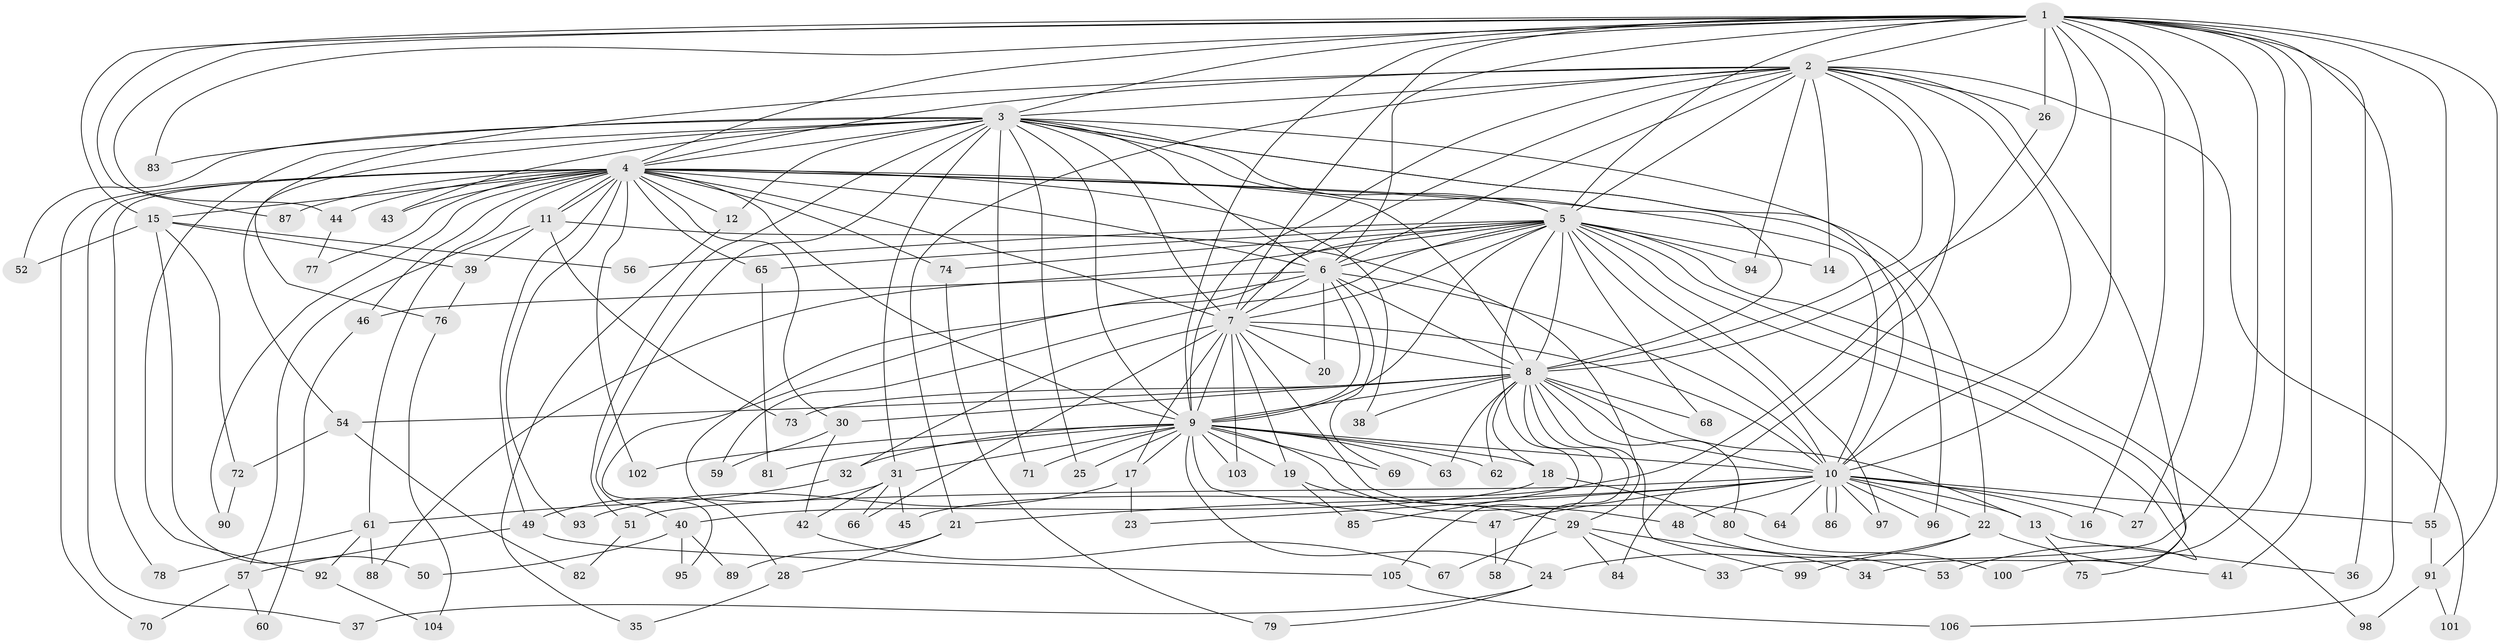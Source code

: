 // Generated by graph-tools (version 1.1) at 2025/13/03/09/25 04:13:42]
// undirected, 106 vertices, 237 edges
graph export_dot {
graph [start="1"]
  node [color=gray90,style=filled];
  1;
  2;
  3;
  4;
  5;
  6;
  7;
  8;
  9;
  10;
  11;
  12;
  13;
  14;
  15;
  16;
  17;
  18;
  19;
  20;
  21;
  22;
  23;
  24;
  25;
  26;
  27;
  28;
  29;
  30;
  31;
  32;
  33;
  34;
  35;
  36;
  37;
  38;
  39;
  40;
  41;
  42;
  43;
  44;
  45;
  46;
  47;
  48;
  49;
  50;
  51;
  52;
  53;
  54;
  55;
  56;
  57;
  58;
  59;
  60;
  61;
  62;
  63;
  64;
  65;
  66;
  67;
  68;
  69;
  70;
  71;
  72;
  73;
  74;
  75;
  76;
  77;
  78;
  79;
  80;
  81;
  82;
  83;
  84;
  85;
  86;
  87;
  88;
  89;
  90;
  91;
  92;
  93;
  94;
  95;
  96;
  97;
  98;
  99;
  100;
  101;
  102;
  103;
  104;
  105;
  106;
  1 -- 2;
  1 -- 3;
  1 -- 4;
  1 -- 5;
  1 -- 6;
  1 -- 7;
  1 -- 8;
  1 -- 9;
  1 -- 10;
  1 -- 15;
  1 -- 16;
  1 -- 26;
  1 -- 27;
  1 -- 33;
  1 -- 34;
  1 -- 36;
  1 -- 41;
  1 -- 44;
  1 -- 55;
  1 -- 83;
  1 -- 87;
  1 -- 91;
  1 -- 106;
  2 -- 3;
  2 -- 4;
  2 -- 5;
  2 -- 6;
  2 -- 7;
  2 -- 8;
  2 -- 9;
  2 -- 10;
  2 -- 14;
  2 -- 21;
  2 -- 26;
  2 -- 76;
  2 -- 84;
  2 -- 94;
  2 -- 100;
  2 -- 101;
  3 -- 4;
  3 -- 5;
  3 -- 6;
  3 -- 7;
  3 -- 8;
  3 -- 9;
  3 -- 10;
  3 -- 12;
  3 -- 22;
  3 -- 25;
  3 -- 31;
  3 -- 40;
  3 -- 43;
  3 -- 51;
  3 -- 52;
  3 -- 54;
  3 -- 71;
  3 -- 83;
  3 -- 92;
  3 -- 96;
  4 -- 5;
  4 -- 6;
  4 -- 7;
  4 -- 8;
  4 -- 9;
  4 -- 10;
  4 -- 11;
  4 -- 11;
  4 -- 12;
  4 -- 15;
  4 -- 30;
  4 -- 37;
  4 -- 38;
  4 -- 43;
  4 -- 44;
  4 -- 46;
  4 -- 49;
  4 -- 61;
  4 -- 65;
  4 -- 70;
  4 -- 74;
  4 -- 77;
  4 -- 78;
  4 -- 87;
  4 -- 90;
  4 -- 93;
  4 -- 102;
  5 -- 6;
  5 -- 7;
  5 -- 8;
  5 -- 9;
  5 -- 10;
  5 -- 14;
  5 -- 53;
  5 -- 56;
  5 -- 59;
  5 -- 65;
  5 -- 68;
  5 -- 74;
  5 -- 75;
  5 -- 85;
  5 -- 88;
  5 -- 94;
  5 -- 95;
  5 -- 97;
  5 -- 98;
  6 -- 7;
  6 -- 8;
  6 -- 9;
  6 -- 10;
  6 -- 20;
  6 -- 28;
  6 -- 46;
  6 -- 69;
  7 -- 8;
  7 -- 9;
  7 -- 10;
  7 -- 17;
  7 -- 19;
  7 -- 20;
  7 -- 32;
  7 -- 64;
  7 -- 66;
  7 -- 103;
  8 -- 9;
  8 -- 10;
  8 -- 13;
  8 -- 18;
  8 -- 30;
  8 -- 38;
  8 -- 54;
  8 -- 58;
  8 -- 62;
  8 -- 63;
  8 -- 68;
  8 -- 73;
  8 -- 80;
  8 -- 99;
  8 -- 105;
  9 -- 10;
  9 -- 17;
  9 -- 18;
  9 -- 19;
  9 -- 24;
  9 -- 25;
  9 -- 31;
  9 -- 32;
  9 -- 47;
  9 -- 48;
  9 -- 62;
  9 -- 63;
  9 -- 69;
  9 -- 71;
  9 -- 81;
  9 -- 102;
  9 -- 103;
  10 -- 13;
  10 -- 16;
  10 -- 21;
  10 -- 22;
  10 -- 23;
  10 -- 27;
  10 -- 47;
  10 -- 48;
  10 -- 51;
  10 -- 55;
  10 -- 64;
  10 -- 86;
  10 -- 86;
  10 -- 96;
  10 -- 97;
  11 -- 29;
  11 -- 39;
  11 -- 57;
  11 -- 73;
  12 -- 35;
  13 -- 36;
  13 -- 75;
  15 -- 39;
  15 -- 50;
  15 -- 52;
  15 -- 56;
  15 -- 72;
  17 -- 23;
  17 -- 93;
  18 -- 40;
  18 -- 80;
  19 -- 29;
  19 -- 85;
  21 -- 28;
  21 -- 89;
  22 -- 24;
  22 -- 41;
  22 -- 99;
  24 -- 37;
  24 -- 79;
  26 -- 45;
  28 -- 35;
  29 -- 33;
  29 -- 34;
  29 -- 67;
  29 -- 84;
  30 -- 42;
  30 -- 59;
  31 -- 42;
  31 -- 45;
  31 -- 49;
  31 -- 66;
  32 -- 61;
  39 -- 76;
  40 -- 50;
  40 -- 89;
  40 -- 95;
  42 -- 67;
  44 -- 77;
  46 -- 60;
  47 -- 58;
  48 -- 53;
  49 -- 57;
  49 -- 105;
  51 -- 82;
  54 -- 72;
  54 -- 82;
  55 -- 91;
  57 -- 60;
  57 -- 70;
  61 -- 78;
  61 -- 88;
  61 -- 92;
  65 -- 81;
  72 -- 90;
  74 -- 79;
  76 -- 104;
  80 -- 100;
  91 -- 98;
  91 -- 101;
  92 -- 104;
  105 -- 106;
}
